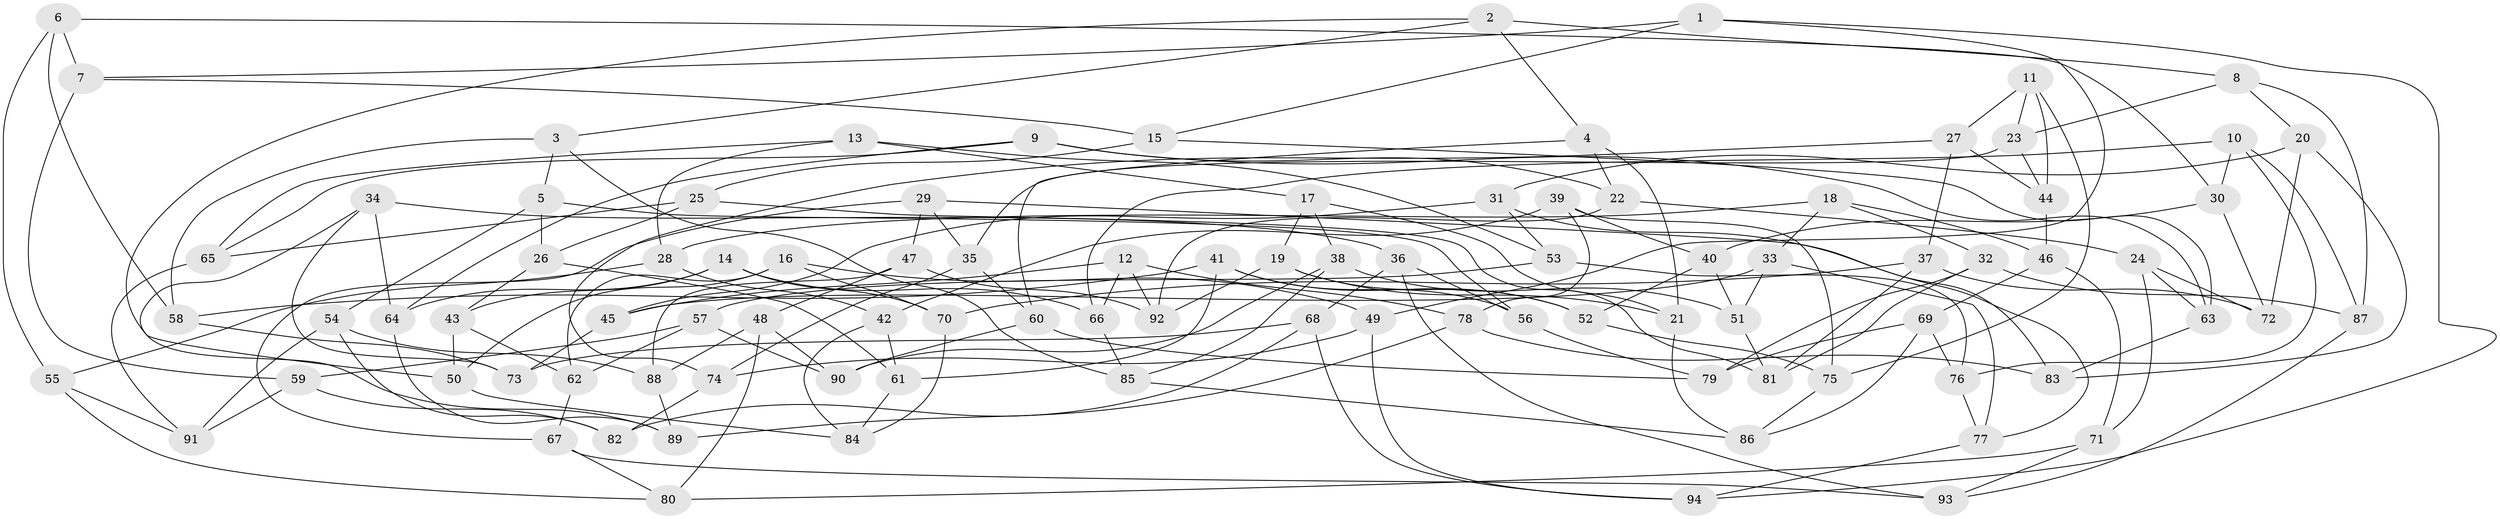 // Generated by graph-tools (version 1.1) at 2025/11/02/27/25 16:11:46]
// undirected, 94 vertices, 188 edges
graph export_dot {
graph [start="1"]
  node [color=gray90,style=filled];
  1;
  2;
  3;
  4;
  5;
  6;
  7;
  8;
  9;
  10;
  11;
  12;
  13;
  14;
  15;
  16;
  17;
  18;
  19;
  20;
  21;
  22;
  23;
  24;
  25;
  26;
  27;
  28;
  29;
  30;
  31;
  32;
  33;
  34;
  35;
  36;
  37;
  38;
  39;
  40;
  41;
  42;
  43;
  44;
  45;
  46;
  47;
  48;
  49;
  50;
  51;
  52;
  53;
  54;
  55;
  56;
  57;
  58;
  59;
  60;
  61;
  62;
  63;
  64;
  65;
  66;
  67;
  68;
  69;
  70;
  71;
  72;
  73;
  74;
  75;
  76;
  77;
  78;
  79;
  80;
  81;
  82;
  83;
  84;
  85;
  86;
  87;
  88;
  89;
  90;
  91;
  92;
  93;
  94;
  1 -- 94;
  1 -- 7;
  1 -- 49;
  1 -- 15;
  2 -- 4;
  2 -- 8;
  2 -- 3;
  2 -- 50;
  3 -- 5;
  3 -- 58;
  3 -- 85;
  4 -- 21;
  4 -- 22;
  4 -- 60;
  5 -- 56;
  5 -- 26;
  5 -- 54;
  6 -- 58;
  6 -- 55;
  6 -- 7;
  6 -- 30;
  7 -- 15;
  7 -- 59;
  8 -- 20;
  8 -- 23;
  8 -- 87;
  9 -- 63;
  9 -- 65;
  9 -- 22;
  9 -- 64;
  10 -- 66;
  10 -- 30;
  10 -- 76;
  10 -- 87;
  11 -- 75;
  11 -- 44;
  11 -- 27;
  11 -- 23;
  12 -- 92;
  12 -- 45;
  12 -- 78;
  12 -- 66;
  13 -- 53;
  13 -- 65;
  13 -- 17;
  13 -- 28;
  14 -- 64;
  14 -- 70;
  14 -- 66;
  14 -- 43;
  15 -- 25;
  15 -- 63;
  16 -- 50;
  16 -- 49;
  16 -- 70;
  16 -- 62;
  17 -- 19;
  17 -- 38;
  17 -- 21;
  18 -- 28;
  18 -- 32;
  18 -- 46;
  18 -- 33;
  19 -- 52;
  19 -- 21;
  19 -- 92;
  20 -- 83;
  20 -- 72;
  20 -- 31;
  21 -- 86;
  22 -- 24;
  22 -- 92;
  23 -- 44;
  23 -- 35;
  24 -- 71;
  24 -- 63;
  24 -- 72;
  25 -- 81;
  25 -- 65;
  25 -- 26;
  26 -- 43;
  26 -- 61;
  27 -- 74;
  27 -- 37;
  27 -- 44;
  28 -- 42;
  28 -- 55;
  29 -- 67;
  29 -- 47;
  29 -- 35;
  29 -- 77;
  30 -- 40;
  30 -- 72;
  31 -- 53;
  31 -- 83;
  31 -- 45;
  32 -- 81;
  32 -- 87;
  32 -- 79;
  33 -- 77;
  33 -- 51;
  33 -- 45;
  34 -- 36;
  34 -- 89;
  34 -- 73;
  34 -- 64;
  35 -- 74;
  35 -- 60;
  36 -- 93;
  36 -- 68;
  36 -- 56;
  37 -- 81;
  37 -- 72;
  37 -- 70;
  38 -- 90;
  38 -- 51;
  38 -- 85;
  39 -- 42;
  39 -- 75;
  39 -- 78;
  39 -- 40;
  40 -- 51;
  40 -- 52;
  41 -- 52;
  41 -- 61;
  41 -- 56;
  41 -- 58;
  42 -- 61;
  42 -- 84;
  43 -- 50;
  43 -- 62;
  44 -- 46;
  45 -- 73;
  46 -- 69;
  46 -- 71;
  47 -- 92;
  47 -- 48;
  47 -- 88;
  48 -- 90;
  48 -- 80;
  48 -- 88;
  49 -- 74;
  49 -- 94;
  50 -- 84;
  51 -- 81;
  52 -- 75;
  53 -- 76;
  53 -- 57;
  54 -- 91;
  54 -- 88;
  54 -- 82;
  55 -- 91;
  55 -- 80;
  56 -- 79;
  57 -- 62;
  57 -- 59;
  57 -- 90;
  58 -- 73;
  59 -- 91;
  59 -- 82;
  60 -- 90;
  60 -- 79;
  61 -- 84;
  62 -- 67;
  63 -- 83;
  64 -- 89;
  65 -- 91;
  66 -- 85;
  67 -- 80;
  67 -- 93;
  68 -- 82;
  68 -- 73;
  68 -- 94;
  69 -- 76;
  69 -- 79;
  69 -- 86;
  70 -- 84;
  71 -- 80;
  71 -- 93;
  74 -- 82;
  75 -- 86;
  76 -- 77;
  77 -- 94;
  78 -- 89;
  78 -- 83;
  85 -- 86;
  87 -- 93;
  88 -- 89;
}
